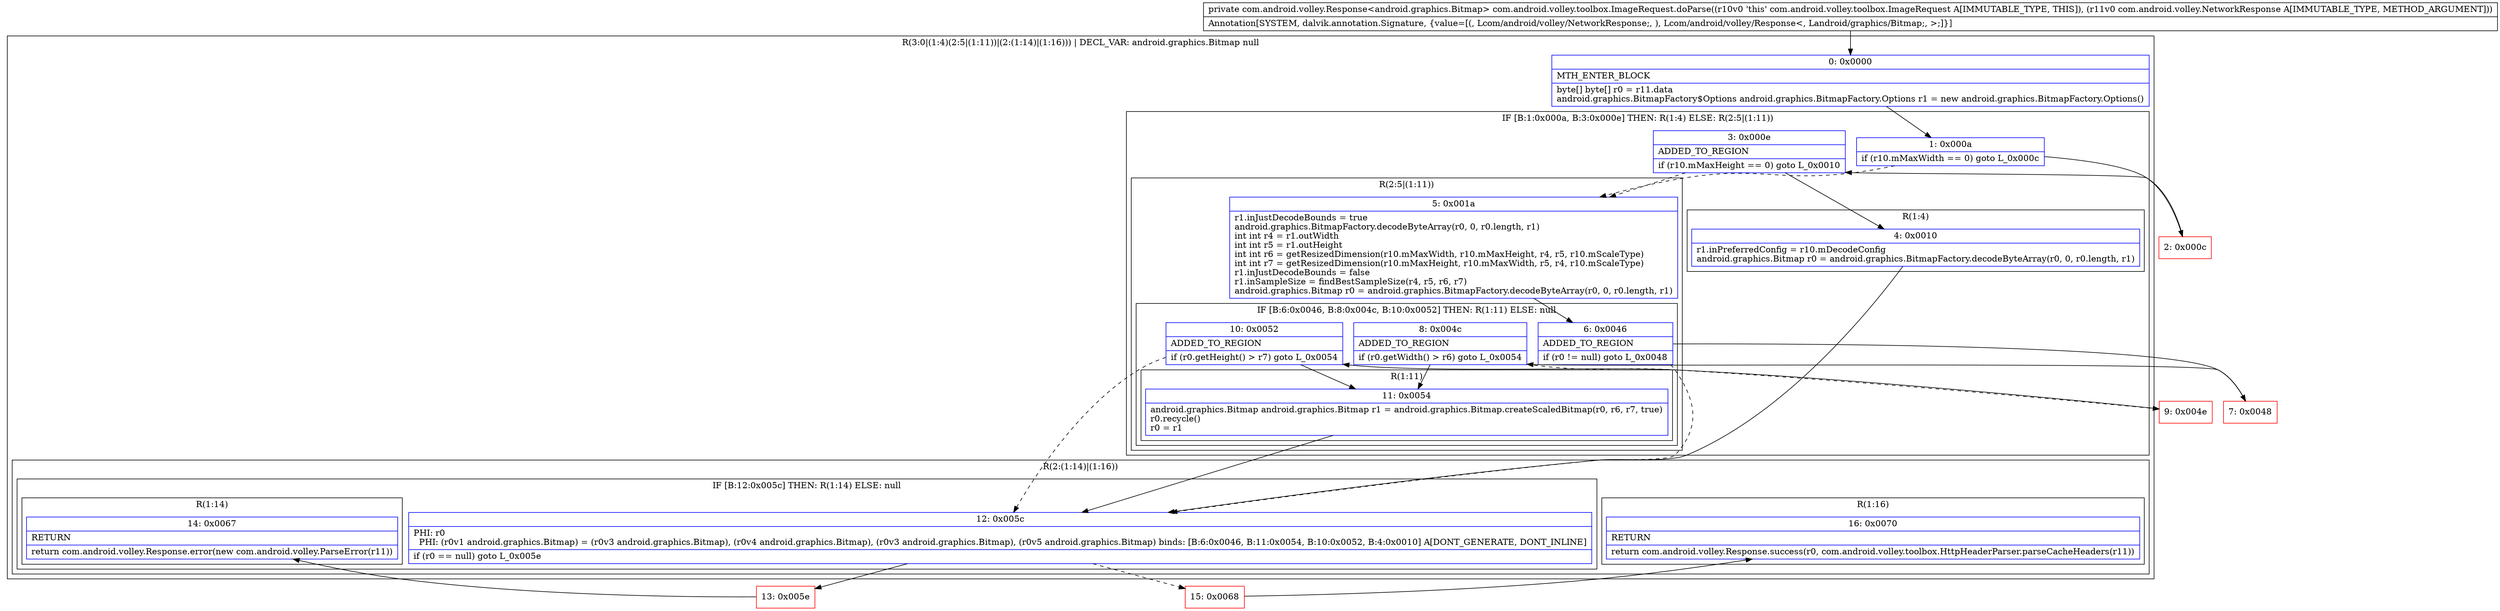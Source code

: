 digraph "CFG forcom.android.volley.toolbox.ImageRequest.doParse(Lcom\/android\/volley\/NetworkResponse;)Lcom\/android\/volley\/Response;" {
subgraph cluster_Region_552546555 {
label = "R(3:0|(1:4)(2:5|(1:11))|(2:(1:14)|(1:16))) | DECL_VAR: android.graphics.Bitmap null\l";
node [shape=record,color=blue];
Node_0 [shape=record,label="{0\:\ 0x0000|MTH_ENTER_BLOCK\l|byte[] byte[] r0 = r11.data\landroid.graphics.BitmapFactory$Options android.graphics.BitmapFactory.Options r1 = new android.graphics.BitmapFactory.Options()\l}"];
subgraph cluster_IfRegion_1204972988 {
label = "IF [B:1:0x000a, B:3:0x000e] THEN: R(1:4) ELSE: R(2:5|(1:11))";
node [shape=record,color=blue];
Node_1 [shape=record,label="{1\:\ 0x000a|if (r10.mMaxWidth == 0) goto L_0x000c\l}"];
Node_3 [shape=record,label="{3\:\ 0x000e|ADDED_TO_REGION\l|if (r10.mMaxHeight == 0) goto L_0x0010\l}"];
subgraph cluster_Region_1419004230 {
label = "R(1:4)";
node [shape=record,color=blue];
Node_4 [shape=record,label="{4\:\ 0x0010|r1.inPreferredConfig = r10.mDecodeConfig\landroid.graphics.Bitmap r0 = android.graphics.BitmapFactory.decodeByteArray(r0, 0, r0.length, r1)\l}"];
}
subgraph cluster_Region_1481336401 {
label = "R(2:5|(1:11))";
node [shape=record,color=blue];
Node_5 [shape=record,label="{5\:\ 0x001a|r1.inJustDecodeBounds = true\landroid.graphics.BitmapFactory.decodeByteArray(r0, 0, r0.length, r1)\lint int r4 = r1.outWidth\lint int r5 = r1.outHeight\lint int r6 = getResizedDimension(r10.mMaxWidth, r10.mMaxHeight, r4, r5, r10.mScaleType)\lint int r7 = getResizedDimension(r10.mMaxHeight, r10.mMaxWidth, r5, r4, r10.mScaleType)\lr1.inJustDecodeBounds = false\lr1.inSampleSize = findBestSampleSize(r4, r5, r6, r7)\landroid.graphics.Bitmap r0 = android.graphics.BitmapFactory.decodeByteArray(r0, 0, r0.length, r1)\l}"];
subgraph cluster_IfRegion_1110759609 {
label = "IF [B:6:0x0046, B:8:0x004c, B:10:0x0052] THEN: R(1:11) ELSE: null";
node [shape=record,color=blue];
Node_6 [shape=record,label="{6\:\ 0x0046|ADDED_TO_REGION\l|if (r0 != null) goto L_0x0048\l}"];
Node_8 [shape=record,label="{8\:\ 0x004c|ADDED_TO_REGION\l|if (r0.getWidth() \> r6) goto L_0x0054\l}"];
Node_10 [shape=record,label="{10\:\ 0x0052|ADDED_TO_REGION\l|if (r0.getHeight() \> r7) goto L_0x0054\l}"];
subgraph cluster_Region_453331914 {
label = "R(1:11)";
node [shape=record,color=blue];
Node_11 [shape=record,label="{11\:\ 0x0054|android.graphics.Bitmap android.graphics.Bitmap r1 = android.graphics.Bitmap.createScaledBitmap(r0, r6, r7, true)\lr0.recycle()\lr0 = r1\l}"];
}
}
}
}
subgraph cluster_Region_736223246 {
label = "R(2:(1:14)|(1:16))";
node [shape=record,color=blue];
subgraph cluster_IfRegion_782462161 {
label = "IF [B:12:0x005c] THEN: R(1:14) ELSE: null";
node [shape=record,color=blue];
Node_12 [shape=record,label="{12\:\ 0x005c|PHI: r0 \l  PHI: (r0v1 android.graphics.Bitmap) = (r0v3 android.graphics.Bitmap), (r0v4 android.graphics.Bitmap), (r0v3 android.graphics.Bitmap), (r0v5 android.graphics.Bitmap) binds: [B:6:0x0046, B:11:0x0054, B:10:0x0052, B:4:0x0010] A[DONT_GENERATE, DONT_INLINE]\l|if (r0 == null) goto L_0x005e\l}"];
subgraph cluster_Region_1745522328 {
label = "R(1:14)";
node [shape=record,color=blue];
Node_14 [shape=record,label="{14\:\ 0x0067|RETURN\l|return com.android.volley.Response.error(new com.android.volley.ParseError(r11))\l}"];
}
}
subgraph cluster_Region_1021424040 {
label = "R(1:16)";
node [shape=record,color=blue];
Node_16 [shape=record,label="{16\:\ 0x0070|RETURN\l|return com.android.volley.Response.success(r0, com.android.volley.toolbox.HttpHeaderParser.parseCacheHeaders(r11))\l}"];
}
}
}
Node_2 [shape=record,color=red,label="{2\:\ 0x000c}"];
Node_7 [shape=record,color=red,label="{7\:\ 0x0048}"];
Node_9 [shape=record,color=red,label="{9\:\ 0x004e}"];
Node_13 [shape=record,color=red,label="{13\:\ 0x005e}"];
Node_15 [shape=record,color=red,label="{15\:\ 0x0068}"];
MethodNode[shape=record,label="{private com.android.volley.Response\<android.graphics.Bitmap\> com.android.volley.toolbox.ImageRequest.doParse((r10v0 'this' com.android.volley.toolbox.ImageRequest A[IMMUTABLE_TYPE, THIS]), (r11v0 com.android.volley.NetworkResponse A[IMMUTABLE_TYPE, METHOD_ARGUMENT]))  | Annotation[SYSTEM, dalvik.annotation.Signature, \{value=[(, Lcom\/android\/volley\/NetworkResponse;, ), Lcom\/android\/volley\/Response\<, Landroid\/graphics\/Bitmap;, \>;]\}]\l}"];
MethodNode -> Node_0;
Node_0 -> Node_1;
Node_1 -> Node_2;
Node_1 -> Node_5[style=dashed];
Node_3 -> Node_4;
Node_3 -> Node_5[style=dashed];
Node_4 -> Node_12;
Node_5 -> Node_6;
Node_6 -> Node_7;
Node_6 -> Node_12[style=dashed];
Node_8 -> Node_9[style=dashed];
Node_8 -> Node_11;
Node_10 -> Node_11;
Node_10 -> Node_12[style=dashed];
Node_11 -> Node_12;
Node_12 -> Node_13;
Node_12 -> Node_15[style=dashed];
Node_2 -> Node_3;
Node_7 -> Node_8;
Node_9 -> Node_10;
Node_13 -> Node_14;
Node_15 -> Node_16;
}

